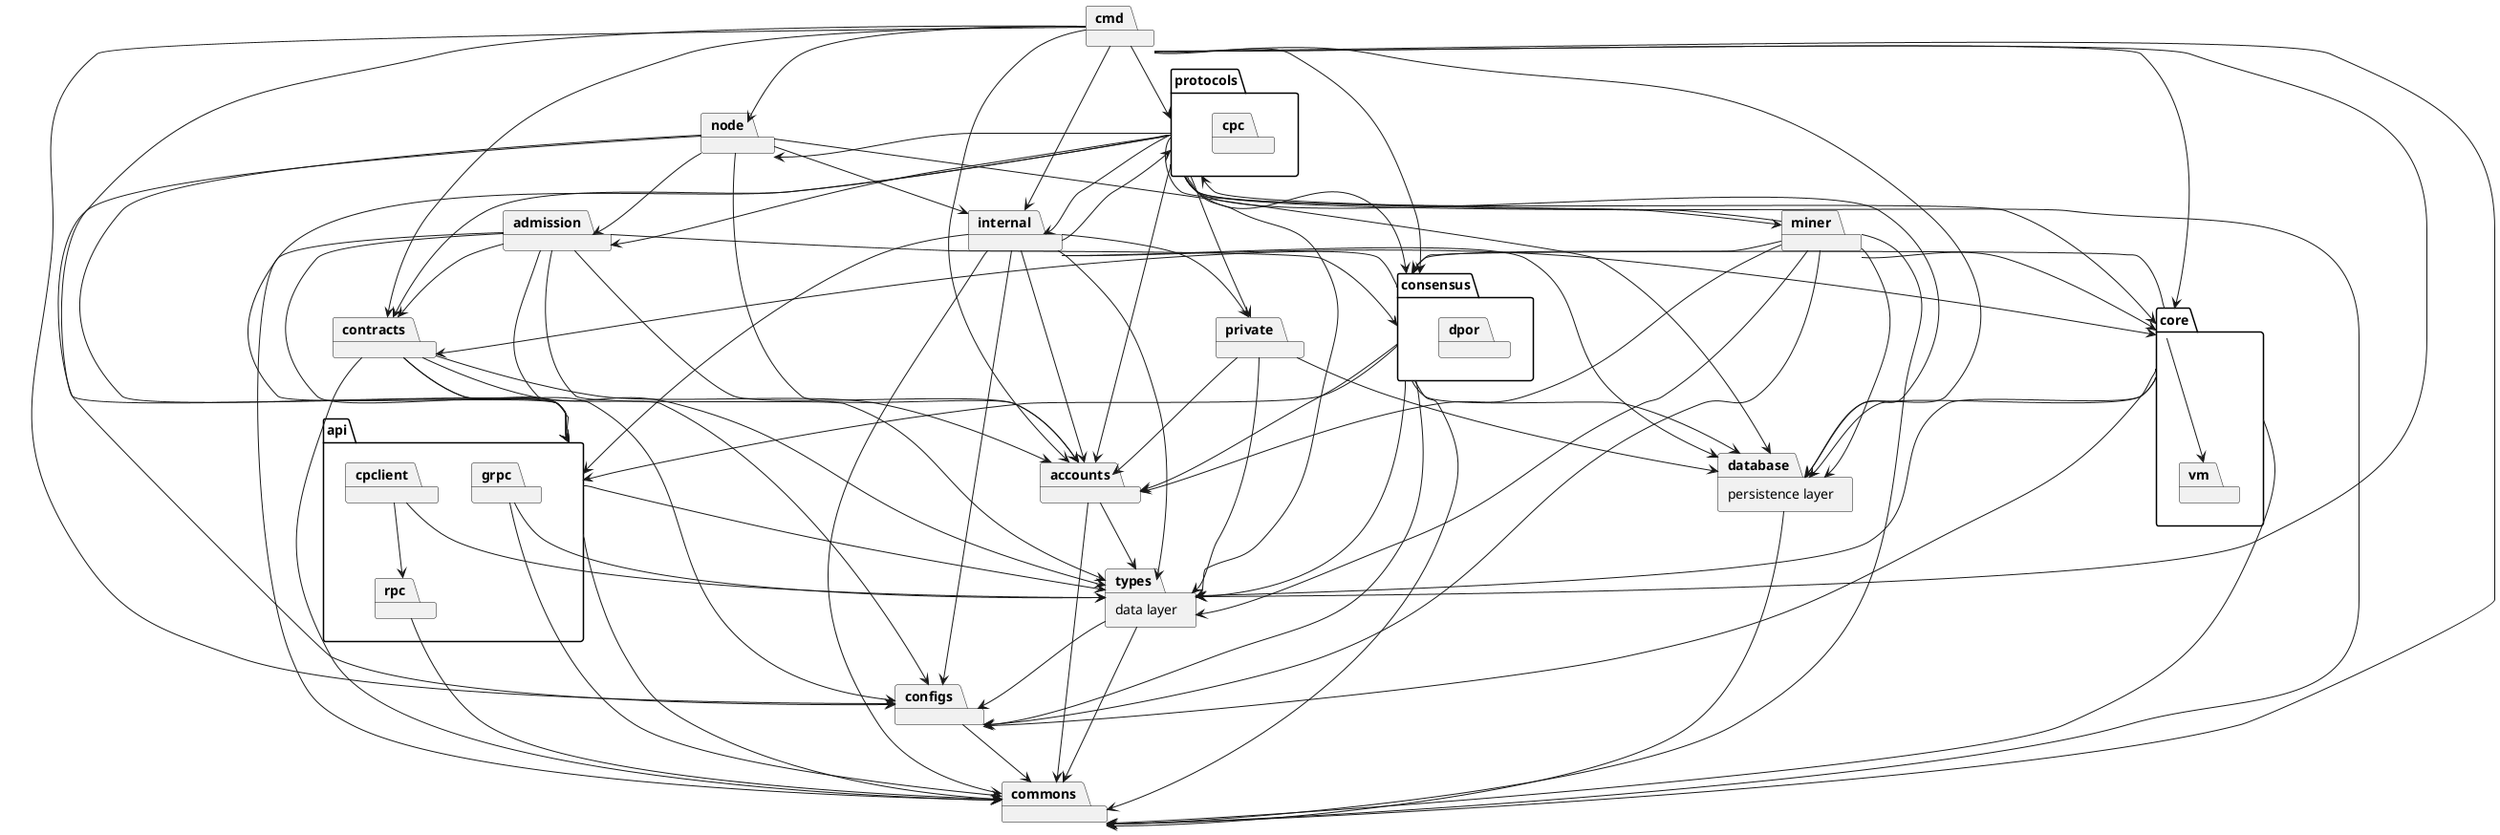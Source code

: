 @startuml

package accounts

package admission

package api {
  package cpclient
  package grpc
  package rpc
}

package cmd

package commons

package configs

package consensus {
  package dpor
}

package contracts

package core {
  package vm
}

package database as "persistence layer"

package internal

package miner

package node

package private

package protocols {
  package cpc
}

package types as "data layer"

accounts --> types
accounts --> commons

admission --> accounts
admission --> api
admission --> commons
admission --> configs
admission --> consensus
admission --> contracts
admission --> types

api --> types
api --> commons
rpc --> commons
grpc --> types
grpc --> commons
cpclient --> rpc
cpclient --> types

cmd --> accounts
cmd --> commons
cmd --> consensus
cmd --> api
cmd --> contracts
cmd --> internal
cmd --> node
cmd --> protocols
cmd --> configs
cmd --> core
cmd --> database
cmd --> types

configs --> commons

core --> vm

consensus --> api
consensus --> accounts
consensus --> commons
consensus --> configs
consensus --> contracts
consensus --> database
consensus --> types

contracts --> api
contracts --> accounts
contracts --> configs
contracts --> commons
contracts --> types

core --> types
core --> configs
core --> commons
core --> consensus
core --> database

database --> commons

internal --> accounts
internal --> api
internal --> core
internal --> commons
internal --> configs
internal --> database
internal --> protocols
internal --> private
internal --> types

miner --> accounts
miner --> commons
miner --> configs
miner --> consensus
miner --> core
miner --> database
miner --> protocols
miner --> types

node --> accounts
node --> api
node --> database
node --> internal
node --> admission
node --> configs

private --> database
private --> accounts
private --> types

protocols --> accounts
protocols --> admission
protocols --> api
protocols --> commons
protocols --> consensus
protocols --> contracts
protocols --> core
protocols --> database
protocols --> internal
protocols --> miner
protocols --> node
protocols --> private
protocols --> types

types --> configs
types --> commons

@enduml